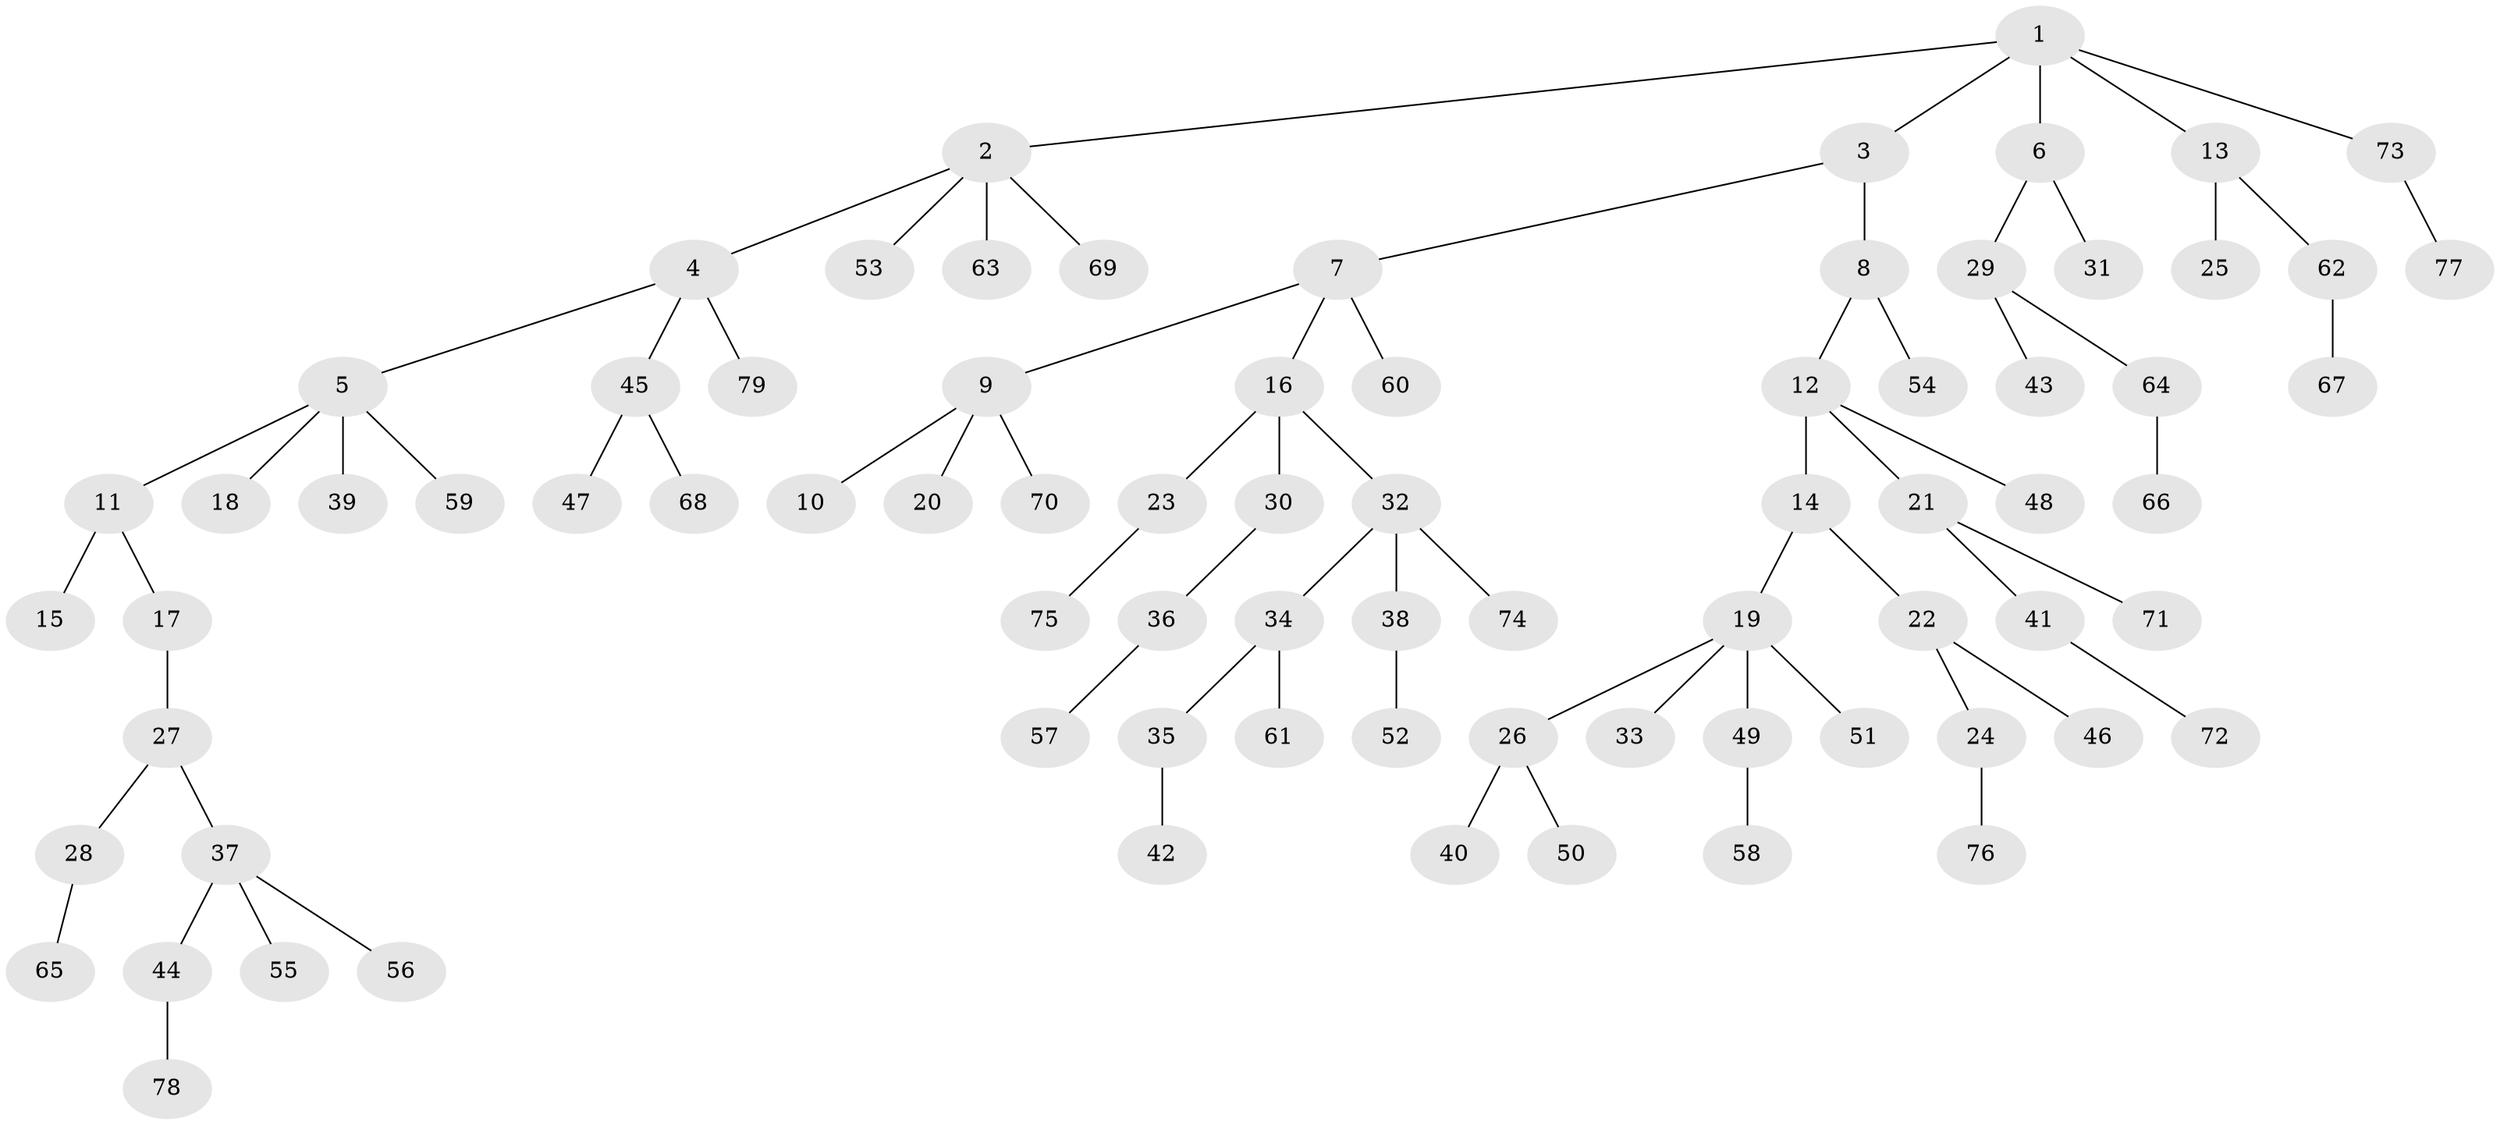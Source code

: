 // coarse degree distribution, {6: 0.03125, 2: 0.28125, 3: 0.25, 1: 0.4375}
// Generated by graph-tools (version 1.1) at 2025/37/03/04/25 23:37:30]
// undirected, 79 vertices, 78 edges
graph export_dot {
  node [color=gray90,style=filled];
  1;
  2;
  3;
  4;
  5;
  6;
  7;
  8;
  9;
  10;
  11;
  12;
  13;
  14;
  15;
  16;
  17;
  18;
  19;
  20;
  21;
  22;
  23;
  24;
  25;
  26;
  27;
  28;
  29;
  30;
  31;
  32;
  33;
  34;
  35;
  36;
  37;
  38;
  39;
  40;
  41;
  42;
  43;
  44;
  45;
  46;
  47;
  48;
  49;
  50;
  51;
  52;
  53;
  54;
  55;
  56;
  57;
  58;
  59;
  60;
  61;
  62;
  63;
  64;
  65;
  66;
  67;
  68;
  69;
  70;
  71;
  72;
  73;
  74;
  75;
  76;
  77;
  78;
  79;
  1 -- 2;
  1 -- 3;
  1 -- 6;
  1 -- 13;
  1 -- 73;
  2 -- 4;
  2 -- 53;
  2 -- 63;
  2 -- 69;
  3 -- 7;
  3 -- 8;
  4 -- 5;
  4 -- 45;
  4 -- 79;
  5 -- 11;
  5 -- 18;
  5 -- 39;
  5 -- 59;
  6 -- 29;
  6 -- 31;
  7 -- 9;
  7 -- 16;
  7 -- 60;
  8 -- 12;
  8 -- 54;
  9 -- 10;
  9 -- 20;
  9 -- 70;
  11 -- 15;
  11 -- 17;
  12 -- 14;
  12 -- 21;
  12 -- 48;
  13 -- 25;
  13 -- 62;
  14 -- 19;
  14 -- 22;
  16 -- 23;
  16 -- 30;
  16 -- 32;
  17 -- 27;
  19 -- 26;
  19 -- 33;
  19 -- 49;
  19 -- 51;
  21 -- 41;
  21 -- 71;
  22 -- 24;
  22 -- 46;
  23 -- 75;
  24 -- 76;
  26 -- 40;
  26 -- 50;
  27 -- 28;
  27 -- 37;
  28 -- 65;
  29 -- 43;
  29 -- 64;
  30 -- 36;
  32 -- 34;
  32 -- 38;
  32 -- 74;
  34 -- 35;
  34 -- 61;
  35 -- 42;
  36 -- 57;
  37 -- 44;
  37 -- 55;
  37 -- 56;
  38 -- 52;
  41 -- 72;
  44 -- 78;
  45 -- 47;
  45 -- 68;
  49 -- 58;
  62 -- 67;
  64 -- 66;
  73 -- 77;
}
